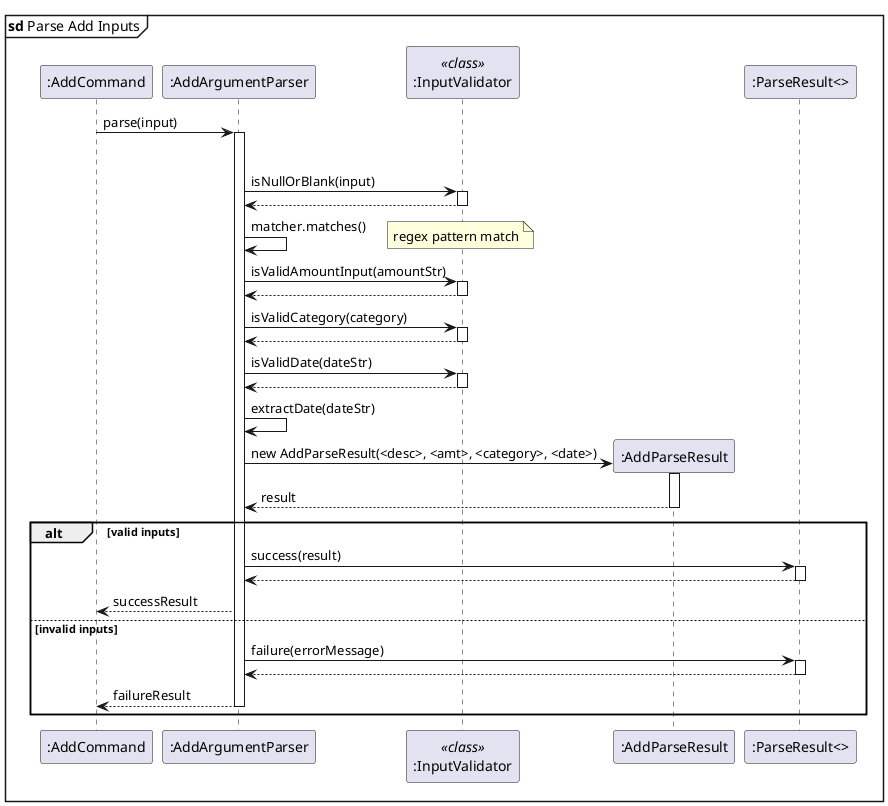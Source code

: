 @startuml add_parse

mainframe **sd** Parse Add Inputs

participant ":AddCommand" as AC
participant ":AddArgumentParser" as parser
participant ":InputValidator" as validator <<class>>

AC -> parser: parse(input)
activate parser

alt valid inputs
parser -> validator: isNullOrBlank(input)
activate validator
validator --> parser:
deactivate validator

parser -> parser: matcher.matches()
note right: regex pattern match

    parser -> validator: isValidAmountInput(amountStr)
    activate validator
    validator --> parser
    deactivate validator

    parser -> validator: isValidCategory(category)
    activate validator
    validator --> parser:
    deactivate validator

    parser -> validator: isValidDate(dateStr)
    activate validator
    validator --> parser:
    deactivate validator

    parser -> parser: extractDate(dateStr)

    create ":AddParseResult" as APR
    parser -> APR: new AddParseResult(<desc>, <amt>, <category>, <date>)
    activate APR
    APR --> parser: result
    deactivate APR
    participant ":ParseResult<>" as PR

alt valid inputs
    parser -> PR: success(result)
    activate PR
    PR --> parser:
    deactivate PR

    parser --> AC: successResult

else invalid inputs

    parser -> PR: failure(errorMessage)
    activate PR
    PR --> parser:
    deactivate PR

    parser --> AC: failureResult
    deactivate parser

end

deactivate parser

@enduml
